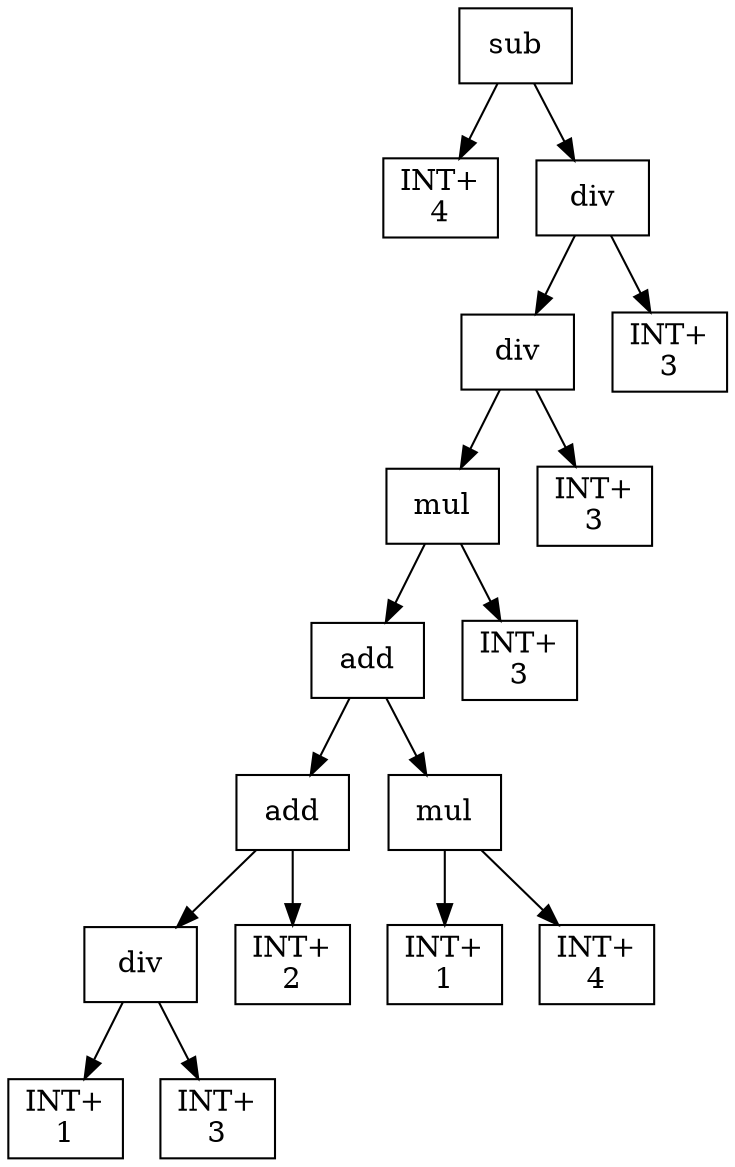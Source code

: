 digraph expr {
  node [shape=box];
  n1 [label="sub"];
  n2 [label="INT+\n4"];
  n3 [label="div"];
  n4 [label="div"];
  n5 [label="mul"];
  n6 [label="add"];
  n7 [label="add"];
  n8 [label="div"];
  n9 [label="INT+\n1"];
  n10 [label="INT+\n3"];
  n8 -> n9;
  n8 -> n10;
  n11 [label="INT+\n2"];
  n7 -> n8;
  n7 -> n11;
  n12 [label="mul"];
  n13 [label="INT+\n1"];
  n14 [label="INT+\n4"];
  n12 -> n13;
  n12 -> n14;
  n6 -> n7;
  n6 -> n12;
  n15 [label="INT+\n3"];
  n5 -> n6;
  n5 -> n15;
  n16 [label="INT+\n3"];
  n4 -> n5;
  n4 -> n16;
  n17 [label="INT+\n3"];
  n3 -> n4;
  n3 -> n17;
  n1 -> n2;
  n1 -> n3;
}